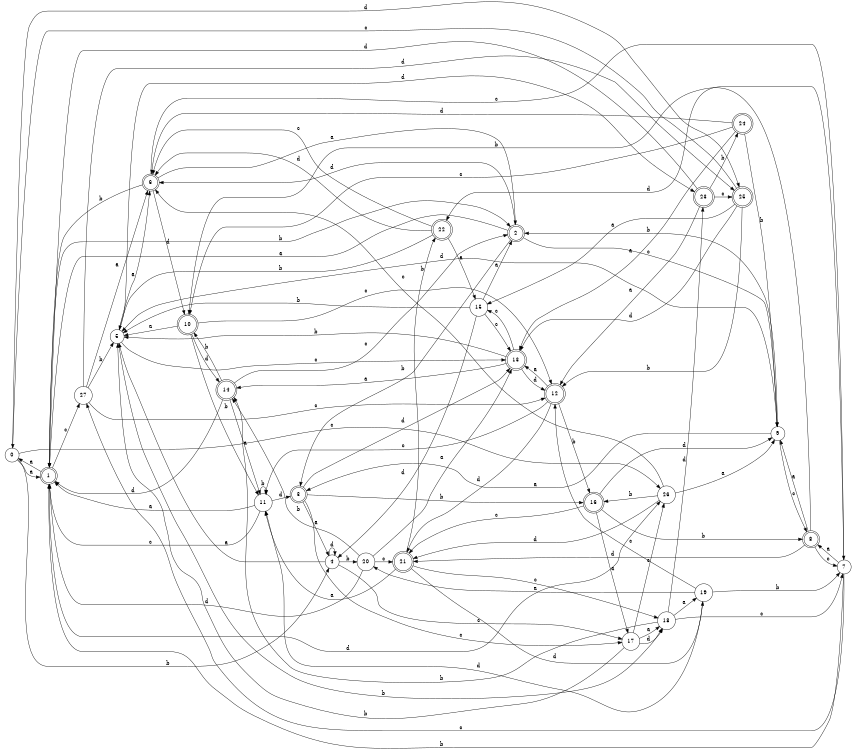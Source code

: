 digraph n23_9 {
__start0 [label="" shape="none"];

rankdir=LR;
size="8,5";

s0 [style="filled", color="black", fillcolor="white" shape="circle", label="0"];
s1 [style="rounded,filled", color="black", fillcolor="white" shape="doublecircle", label="1"];
s2 [style="rounded,filled", color="black", fillcolor="white" shape="doublecircle", label="2"];
s3 [style="rounded,filled", color="black", fillcolor="white" shape="doublecircle", label="3"];
s4 [style="filled", color="black", fillcolor="white" shape="circle", label="4"];
s5 [style="filled", color="black", fillcolor="white" shape="circle", label="5"];
s6 [style="rounded,filled", color="black", fillcolor="white" shape="doublecircle", label="6"];
s7 [style="filled", color="black", fillcolor="white" shape="circle", label="7"];
s8 [style="rounded,filled", color="black", fillcolor="white" shape="doublecircle", label="8"];
s9 [style="filled", color="black", fillcolor="white" shape="circle", label="9"];
s10 [style="rounded,filled", color="black", fillcolor="white" shape="doublecircle", label="10"];
s11 [style="filled", color="black", fillcolor="white" shape="circle", label="11"];
s12 [style="rounded,filled", color="black", fillcolor="white" shape="doublecircle", label="12"];
s13 [style="rounded,filled", color="black", fillcolor="white" shape="doublecircle", label="13"];
s14 [style="rounded,filled", color="black", fillcolor="white" shape="doublecircle", label="14"];
s15 [style="filled", color="black", fillcolor="white" shape="circle", label="15"];
s16 [style="rounded,filled", color="black", fillcolor="white" shape="doublecircle", label="16"];
s17 [style="filled", color="black", fillcolor="white" shape="circle", label="17"];
s18 [style="filled", color="black", fillcolor="white" shape="circle", label="18"];
s19 [style="filled", color="black", fillcolor="white" shape="circle", label="19"];
s20 [style="filled", color="black", fillcolor="white" shape="circle", label="20"];
s21 [style="rounded,filled", color="black", fillcolor="white" shape="doublecircle", label="21"];
s22 [style="rounded,filled", color="black", fillcolor="white" shape="doublecircle", label="22"];
s23 [style="rounded,filled", color="black", fillcolor="white" shape="doublecircle", label="23"];
s24 [style="rounded,filled", color="black", fillcolor="white" shape="doublecircle", label="24"];
s25 [style="rounded,filled", color="black", fillcolor="white" shape="doublecircle", label="25"];
s26 [style="filled", color="black", fillcolor="white" shape="circle", label="26"];
s27 [style="filled", color="black", fillcolor="white" shape="circle", label="27"];
s0 -> s1 [label="a"];
s0 -> s4 [label="b"];
s0 -> s26 [label="c"];
s0 -> s25 [label="d"];
s1 -> s0 [label="a"];
s1 -> s2 [label="b"];
s1 -> s27 [label="c"];
s1 -> s26 [label="d"];
s2 -> s1 [label="a"];
s2 -> s3 [label="b"];
s2 -> s9 [label="c"];
s2 -> s6 [label="d"];
s3 -> s4 [label="a"];
s3 -> s16 [label="b"];
s3 -> s17 [label="c"];
s3 -> s13 [label="d"];
s4 -> s5 [label="a"];
s4 -> s20 [label="b"];
s4 -> s17 [label="c"];
s4 -> s4 [label="d"];
s5 -> s6 [label="a"];
s5 -> s18 [label="b"];
s5 -> s13 [label="c"];
s5 -> s23 [label="d"];
s6 -> s2 [label="a"];
s6 -> s1 [label="b"];
s6 -> s7 [label="c"];
s6 -> s10 [label="d"];
s7 -> s8 [label="a"];
s7 -> s1 [label="b"];
s7 -> s27 [label="c"];
s7 -> s22 [label="d"];
s8 -> s9 [label="a"];
s8 -> s10 [label="b"];
s8 -> s7 [label="c"];
s8 -> s21 [label="d"];
s9 -> s3 [label="a"];
s9 -> s2 [label="b"];
s9 -> s8 [label="c"];
s9 -> s5 [label="d"];
s10 -> s5 [label="a"];
s10 -> s11 [label="b"];
s10 -> s12 [label="c"];
s10 -> s14 [label="d"];
s11 -> s1 [label="a"];
s11 -> s11 [label="b"];
s11 -> s1 [label="c"];
s11 -> s3 [label="d"];
s12 -> s13 [label="a"];
s12 -> s16 [label="b"];
s12 -> s11 [label="c"];
s12 -> s21 [label="d"];
s13 -> s14 [label="a"];
s13 -> s5 [label="b"];
s13 -> s15 [label="c"];
s13 -> s12 [label="d"];
s14 -> s11 [label="a"];
s14 -> s10 [label="b"];
s14 -> s2 [label="c"];
s14 -> s1 [label="d"];
s15 -> s2 [label="a"];
s15 -> s5 [label="b"];
s15 -> s13 [label="c"];
s15 -> s4 [label="d"];
s16 -> s17 [label="a"];
s16 -> s8 [label="b"];
s16 -> s21 [label="c"];
s16 -> s9 [label="d"];
s17 -> s18 [label="a"];
s17 -> s5 [label="b"];
s17 -> s26 [label="c"];
s17 -> s18 [label="d"];
s18 -> s19 [label="a"];
s18 -> s14 [label="b"];
s18 -> s7 [label="c"];
s18 -> s23 [label="d"];
s19 -> s20 [label="a"];
s19 -> s7 [label="b"];
s19 -> s12 [label="c"];
s19 -> s11 [label="d"];
s20 -> s13 [label="a"];
s20 -> s14 [label="b"];
s20 -> s21 [label="c"];
s20 -> s1 [label="d"];
s21 -> s11 [label="a"];
s21 -> s22 [label="b"];
s21 -> s18 [label="c"];
s21 -> s19 [label="d"];
s22 -> s15 [label="a"];
s22 -> s5 [label="b"];
s22 -> s6 [label="c"];
s22 -> s6 [label="d"];
s23 -> s12 [label="a"];
s23 -> s24 [label="b"];
s23 -> s25 [label="c"];
s23 -> s1 [label="d"];
s24 -> s13 [label="a"];
s24 -> s9 [label="b"];
s24 -> s10 [label="c"];
s24 -> s6 [label="d"];
s25 -> s15 [label="a"];
s25 -> s12 [label="b"];
s25 -> s0 [label="c"];
s25 -> s13 [label="d"];
s26 -> s9 [label="a"];
s26 -> s16 [label="b"];
s26 -> s6 [label="c"];
s26 -> s21 [label="d"];
s27 -> s6 [label="a"];
s27 -> s5 [label="b"];
s27 -> s12 [label="c"];
s27 -> s25 [label="d"];

}